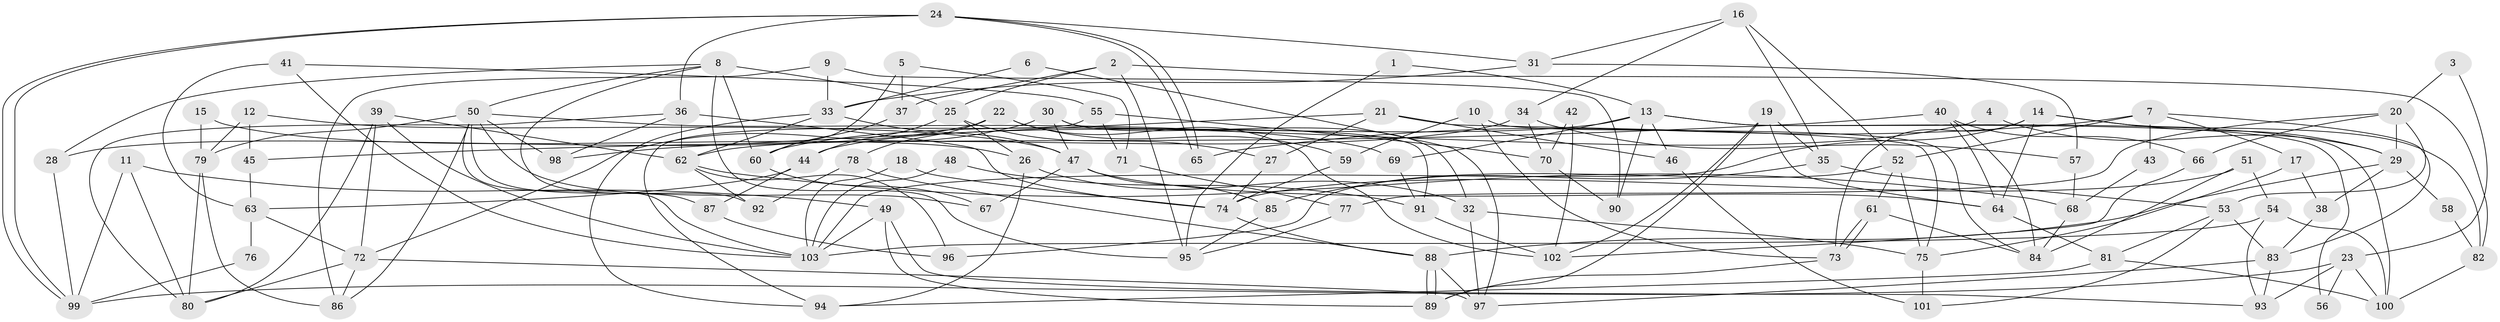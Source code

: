 // coarse degree distribution, {7: 0.041666666666666664, 3: 0.2638888888888889, 2: 0.09722222222222222, 6: 0.05555555555555555, 5: 0.2222222222222222, 23: 0.013888888888888888, 4: 0.2361111111111111, 9: 0.027777777777777776, 13: 0.013888888888888888, 12: 0.013888888888888888, 8: 0.013888888888888888}
// Generated by graph-tools (version 1.1) at 2025/18/03/04/25 18:18:48]
// undirected, 103 vertices, 206 edges
graph export_dot {
graph [start="1"]
  node [color=gray90,style=filled];
  1;
  2;
  3;
  4;
  5;
  6;
  7;
  8;
  9;
  10;
  11;
  12;
  13;
  14;
  15;
  16;
  17;
  18;
  19;
  20;
  21;
  22;
  23;
  24;
  25;
  26;
  27;
  28;
  29;
  30;
  31;
  32;
  33;
  34;
  35;
  36;
  37;
  38;
  39;
  40;
  41;
  42;
  43;
  44;
  45;
  46;
  47;
  48;
  49;
  50;
  51;
  52;
  53;
  54;
  55;
  56;
  57;
  58;
  59;
  60;
  61;
  62;
  63;
  64;
  65;
  66;
  67;
  68;
  69;
  70;
  71;
  72;
  73;
  74;
  75;
  76;
  77;
  78;
  79;
  80;
  81;
  82;
  83;
  84;
  85;
  86;
  87;
  88;
  89;
  90;
  91;
  92;
  93;
  94;
  95;
  96;
  97;
  98;
  99;
  100;
  101;
  102;
  103;
  1 -- 13;
  1 -- 95;
  2 -- 95;
  2 -- 82;
  2 -- 25;
  2 -- 37;
  3 -- 20;
  3 -- 23;
  4 -- 60;
  4 -- 29;
  5 -- 71;
  5 -- 37;
  5 -- 60;
  6 -- 97;
  6 -- 33;
  7 -- 52;
  7 -- 83;
  7 -- 17;
  7 -- 43;
  7 -- 65;
  8 -- 50;
  8 -- 28;
  8 -- 25;
  8 -- 60;
  8 -- 92;
  8 -- 95;
  9 -- 86;
  9 -- 33;
  9 -- 90;
  10 -- 84;
  10 -- 73;
  10 -- 59;
  11 -- 80;
  11 -- 49;
  11 -- 99;
  12 -- 79;
  12 -- 47;
  12 -- 45;
  13 -- 44;
  13 -- 100;
  13 -- 46;
  13 -- 56;
  13 -- 69;
  13 -- 90;
  14 -- 73;
  14 -- 103;
  14 -- 29;
  14 -- 64;
  14 -- 82;
  15 -- 79;
  15 -- 26;
  16 -- 35;
  16 -- 31;
  16 -- 34;
  16 -- 52;
  17 -- 75;
  17 -- 38;
  18 -- 103;
  18 -- 74;
  19 -- 89;
  19 -- 64;
  19 -- 35;
  19 -- 102;
  20 -- 29;
  20 -- 66;
  20 -- 53;
  20 -- 77;
  21 -- 27;
  21 -- 46;
  21 -- 75;
  21 -- 98;
  22 -- 78;
  22 -- 59;
  22 -- 28;
  22 -- 102;
  23 -- 99;
  23 -- 93;
  23 -- 56;
  23 -- 100;
  24 -- 99;
  24 -- 99;
  24 -- 65;
  24 -- 65;
  24 -- 31;
  24 -- 36;
  25 -- 26;
  25 -- 27;
  25 -- 44;
  26 -- 32;
  26 -- 94;
  27 -- 74;
  28 -- 99;
  29 -- 88;
  29 -- 38;
  29 -- 58;
  30 -- 72;
  30 -- 91;
  30 -- 32;
  30 -- 47;
  31 -- 33;
  31 -- 57;
  32 -- 75;
  32 -- 97;
  33 -- 47;
  33 -- 62;
  33 -- 94;
  34 -- 62;
  34 -- 57;
  34 -- 70;
  35 -- 53;
  35 -- 85;
  36 -- 80;
  36 -- 62;
  36 -- 74;
  36 -- 98;
  37 -- 60;
  38 -- 83;
  39 -- 80;
  39 -- 72;
  39 -- 62;
  39 -- 103;
  40 -- 64;
  40 -- 45;
  40 -- 66;
  40 -- 84;
  41 -- 55;
  41 -- 103;
  41 -- 63;
  42 -- 102;
  42 -- 70;
  43 -- 68;
  44 -- 87;
  44 -- 63;
  45 -- 63;
  46 -- 101;
  47 -- 64;
  47 -- 67;
  47 -- 85;
  48 -- 103;
  48 -- 91;
  49 -- 93;
  49 -- 103;
  49 -- 89;
  50 -- 67;
  50 -- 98;
  50 -- 69;
  50 -- 79;
  50 -- 86;
  50 -- 87;
  50 -- 103;
  51 -- 54;
  51 -- 84;
  51 -- 74;
  52 -- 61;
  52 -- 75;
  52 -- 96;
  53 -- 83;
  53 -- 81;
  53 -- 101;
  54 -- 103;
  54 -- 100;
  54 -- 93;
  55 -- 70;
  55 -- 94;
  55 -- 71;
  57 -- 68;
  58 -- 82;
  59 -- 74;
  60 -- 67;
  61 -- 73;
  61 -- 73;
  61 -- 84;
  62 -- 68;
  62 -- 92;
  62 -- 96;
  63 -- 72;
  63 -- 76;
  64 -- 81;
  66 -- 102;
  68 -- 84;
  69 -- 91;
  70 -- 90;
  71 -- 77;
  72 -- 97;
  72 -- 80;
  72 -- 86;
  73 -- 89;
  74 -- 88;
  75 -- 101;
  76 -- 99;
  77 -- 95;
  78 -- 88;
  78 -- 92;
  79 -- 86;
  79 -- 80;
  81 -- 94;
  81 -- 100;
  82 -- 100;
  83 -- 97;
  83 -- 93;
  85 -- 95;
  87 -- 96;
  88 -- 89;
  88 -- 89;
  88 -- 97;
  91 -- 102;
}

